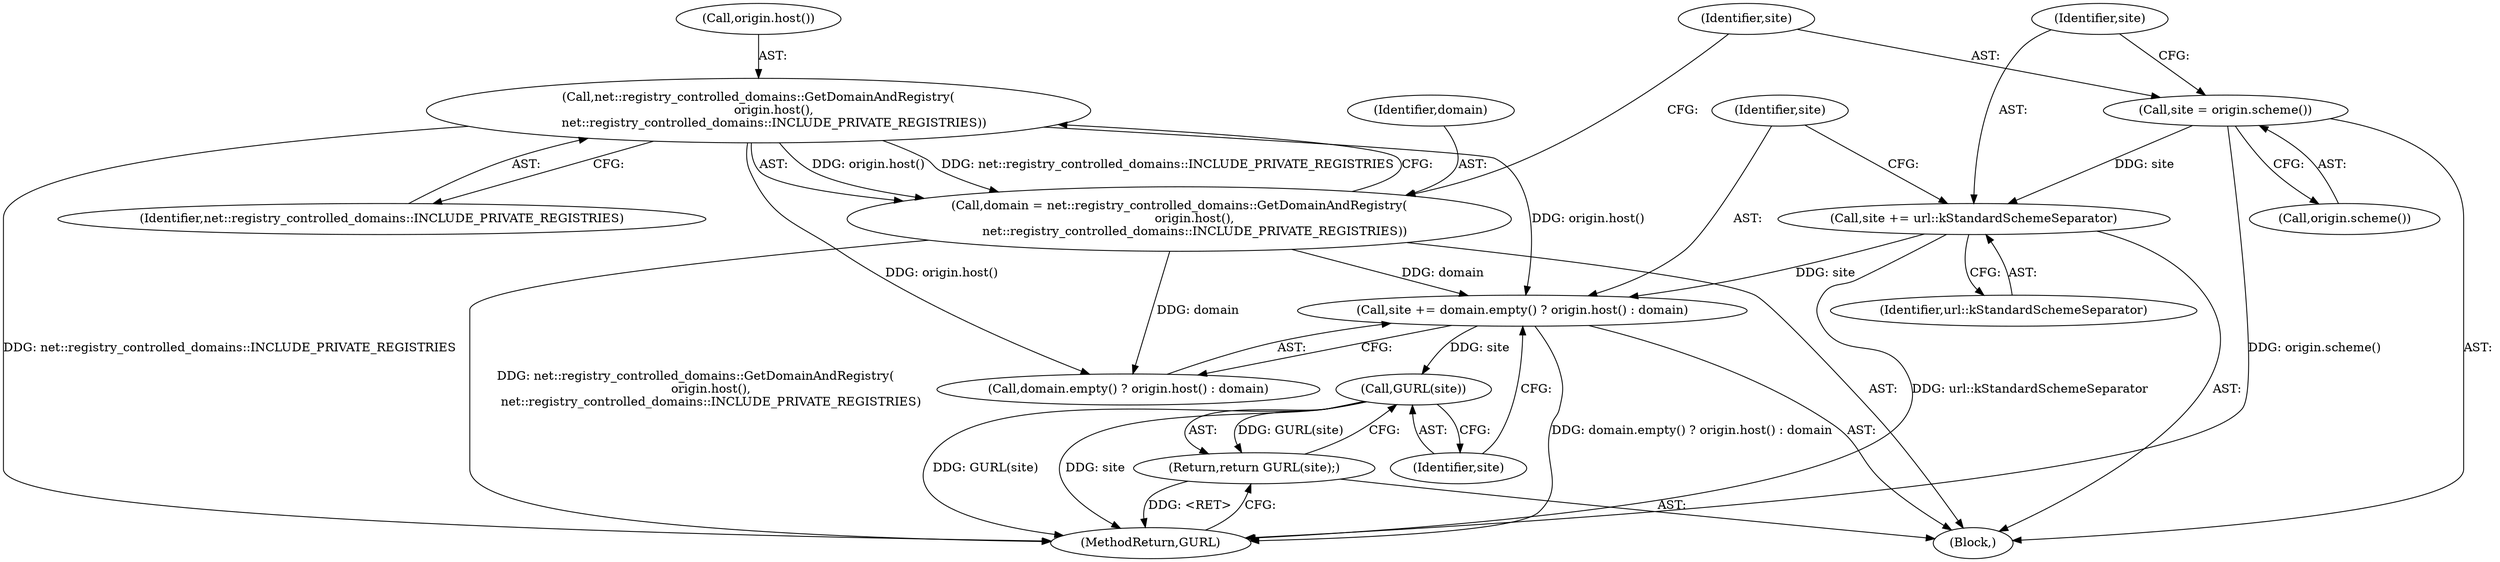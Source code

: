 digraph "0_Chrome_0bb3f5c715eb66bb5c1fb05fd81d902ca57f33ca_2@API" {
"1000165" [label="(Call,site += domain.empty() ? origin.host() : domain)"];
"1000155" [label="(Call,net::registry_controlled_domains::GetDomainAndRegistry(\n        origin.host(),\n        net::registry_controlled_domains::INCLUDE_PRIVATE_REGISTRIES))"];
"1000153" [label="(Call,domain = net::registry_controlled_domains::GetDomainAndRegistry(\n        origin.host(),\n        net::registry_controlled_domains::INCLUDE_PRIVATE_REGISTRIES))"];
"1000162" [label="(Call,site += url::kStandardSchemeSeparator)"];
"1000159" [label="(Call,site = origin.scheme())"];
"1000172" [label="(Call,GURL(site))"];
"1000171" [label="(Return,return GURL(site);)"];
"1000155" [label="(Call,net::registry_controlled_domains::GetDomainAndRegistry(\n        origin.host(),\n        net::registry_controlled_domains::INCLUDE_PRIVATE_REGISTRIES))"];
"1000154" [label="(Identifier,domain)"];
"1000231" [label="(MethodReturn,GURL)"];
"1000156" [label="(Call,origin.host())"];
"1000163" [label="(Identifier,site)"];
"1000161" [label="(Call,origin.scheme())"];
"1000151" [label="(Block,)"];
"1000153" [label="(Call,domain = net::registry_controlled_domains::GetDomainAndRegistry(\n        origin.host(),\n        net::registry_controlled_domains::INCLUDE_PRIVATE_REGISTRIES))"];
"1000171" [label="(Return,return GURL(site);)"];
"1000166" [label="(Identifier,site)"];
"1000160" [label="(Identifier,site)"];
"1000159" [label="(Call,site = origin.scheme())"];
"1000167" [label="(Call,domain.empty() ? origin.host() : domain)"];
"1000173" [label="(Identifier,site)"];
"1000157" [label="(Identifier,net::registry_controlled_domains::INCLUDE_PRIVATE_REGISTRIES)"];
"1000164" [label="(Identifier,url::kStandardSchemeSeparator)"];
"1000165" [label="(Call,site += domain.empty() ? origin.host() : domain)"];
"1000162" [label="(Call,site += url::kStandardSchemeSeparator)"];
"1000172" [label="(Call,GURL(site))"];
"1000165" -> "1000151"  [label="AST: "];
"1000165" -> "1000167"  [label="CFG: "];
"1000166" -> "1000165"  [label="AST: "];
"1000167" -> "1000165"  [label="AST: "];
"1000173" -> "1000165"  [label="CFG: "];
"1000165" -> "1000231"  [label="DDG: domain.empty() ? origin.host() : domain"];
"1000155" -> "1000165"  [label="DDG: origin.host()"];
"1000153" -> "1000165"  [label="DDG: domain"];
"1000162" -> "1000165"  [label="DDG: site"];
"1000165" -> "1000172"  [label="DDG: site"];
"1000155" -> "1000153"  [label="AST: "];
"1000155" -> "1000157"  [label="CFG: "];
"1000156" -> "1000155"  [label="AST: "];
"1000157" -> "1000155"  [label="AST: "];
"1000153" -> "1000155"  [label="CFG: "];
"1000155" -> "1000231"  [label="DDG: net::registry_controlled_domains::INCLUDE_PRIVATE_REGISTRIES"];
"1000155" -> "1000153"  [label="DDG: origin.host()"];
"1000155" -> "1000153"  [label="DDG: net::registry_controlled_domains::INCLUDE_PRIVATE_REGISTRIES"];
"1000155" -> "1000167"  [label="DDG: origin.host()"];
"1000153" -> "1000151"  [label="AST: "];
"1000154" -> "1000153"  [label="AST: "];
"1000160" -> "1000153"  [label="CFG: "];
"1000153" -> "1000231"  [label="DDG: net::registry_controlled_domains::GetDomainAndRegistry(\n        origin.host(),\n        net::registry_controlled_domains::INCLUDE_PRIVATE_REGISTRIES)"];
"1000153" -> "1000167"  [label="DDG: domain"];
"1000162" -> "1000151"  [label="AST: "];
"1000162" -> "1000164"  [label="CFG: "];
"1000163" -> "1000162"  [label="AST: "];
"1000164" -> "1000162"  [label="AST: "];
"1000166" -> "1000162"  [label="CFG: "];
"1000162" -> "1000231"  [label="DDG: url::kStandardSchemeSeparator"];
"1000159" -> "1000162"  [label="DDG: site"];
"1000159" -> "1000151"  [label="AST: "];
"1000159" -> "1000161"  [label="CFG: "];
"1000160" -> "1000159"  [label="AST: "];
"1000161" -> "1000159"  [label="AST: "];
"1000163" -> "1000159"  [label="CFG: "];
"1000159" -> "1000231"  [label="DDG: origin.scheme()"];
"1000172" -> "1000171"  [label="AST: "];
"1000172" -> "1000173"  [label="CFG: "];
"1000173" -> "1000172"  [label="AST: "];
"1000171" -> "1000172"  [label="CFG: "];
"1000172" -> "1000231"  [label="DDG: GURL(site)"];
"1000172" -> "1000231"  [label="DDG: site"];
"1000172" -> "1000171"  [label="DDG: GURL(site)"];
"1000171" -> "1000151"  [label="AST: "];
"1000231" -> "1000171"  [label="CFG: "];
"1000171" -> "1000231"  [label="DDG: <RET>"];
}
